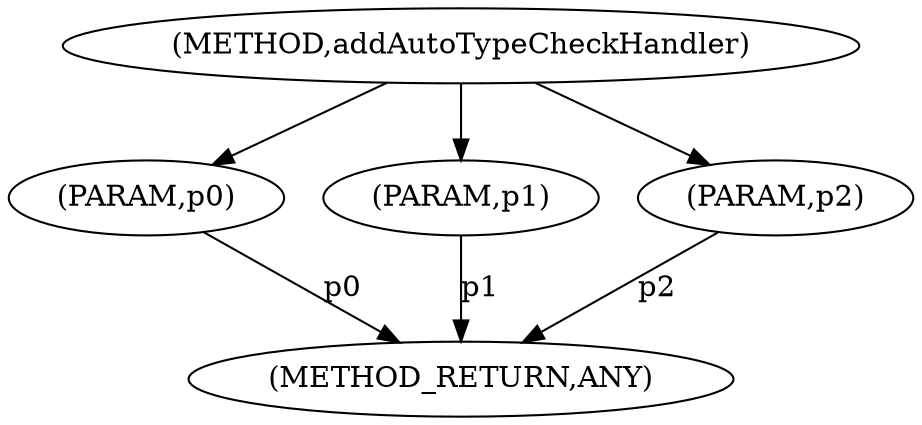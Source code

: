 digraph "addAutoTypeCheckHandler" {  
"184" [label = <(METHOD,addAutoTypeCheckHandler)> ]
"189" [label = <(METHOD_RETURN,ANY)> ]
"185" [label = <(PARAM,p0)> ]
"186" [label = <(PARAM,p1)> ]
"187" [label = <(PARAM,p2)> ]
  "185" -> "189"  [ label = "p0"] 
  "186" -> "189"  [ label = "p1"] 
  "187" -> "189"  [ label = "p2"] 
  "184" -> "185" 
  "184" -> "186" 
  "184" -> "187" 
}
